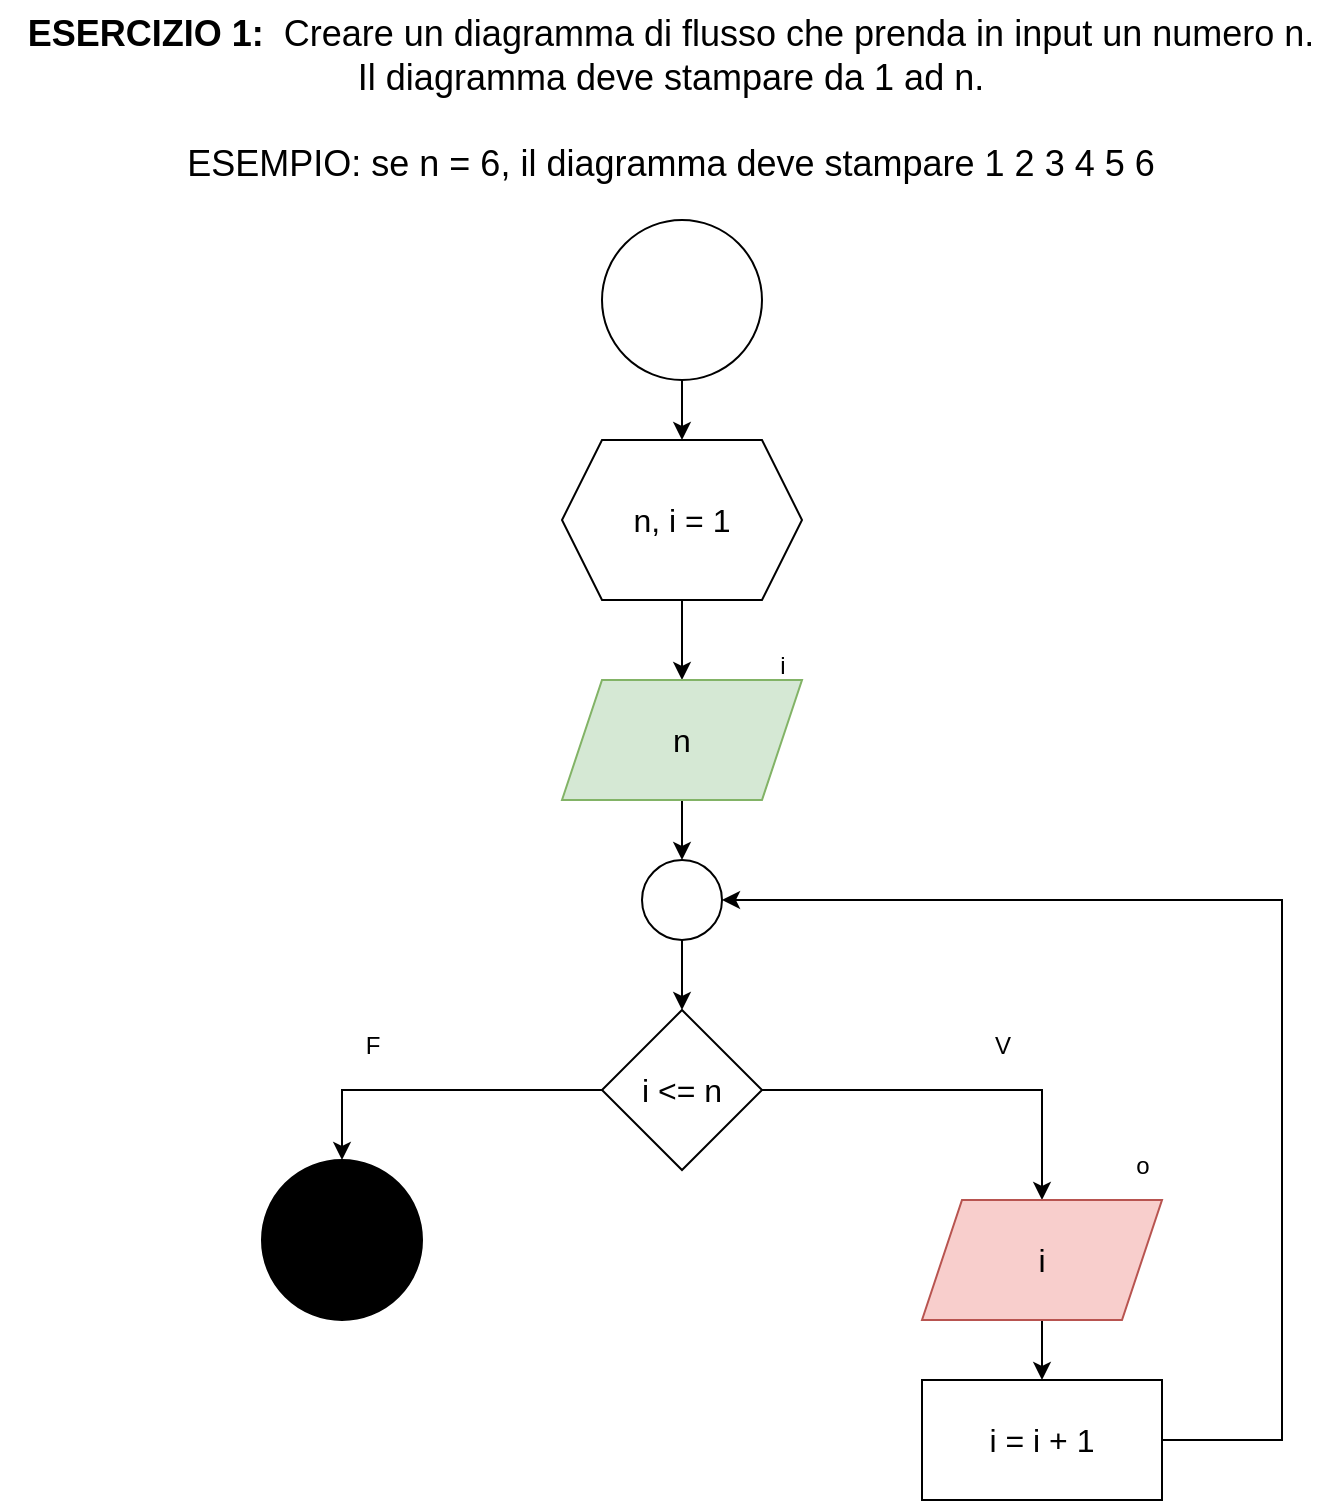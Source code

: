 <mxfile version="24.7.16">
  <diagram name="Pagina-1" id="rP5V3GOWl_0ykZ0Ec8_8">
    <mxGraphModel grid="1" page="1" gridSize="10" guides="1" tooltips="1" connect="1" arrows="1" fold="1" pageScale="1" pageWidth="827" pageHeight="1169" math="0" shadow="0">
      <root>
        <mxCell id="0" />
        <mxCell id="1" parent="0" />
        <mxCell id="BE9x4nKj3jdqap49u9oM-1" value="&lt;b style=&quot;font-size: 18px;&quot;&gt;ESERCIZIO 1: &lt;/b&gt;&amp;nbsp;Creare un diagramma di flusso che prenda in input un numero n.&lt;div style=&quot;font-size: 18px;&quot;&gt;Il diagramma deve stampare da 1 ad n.&lt;/div&gt;&lt;div style=&quot;font-size: 18px;&quot;&gt;&lt;br style=&quot;font-size: 18px;&quot;&gt;&lt;/div&gt;&lt;div style=&quot;font-size: 18px;&quot;&gt;ESEMPIO: se n = 6, il diagramma deve stampare 1 2 3 4 5 6&lt;/div&gt;" style="text;html=1;align=center;verticalAlign=middle;resizable=0;points=[];autosize=1;strokeColor=none;fillColor=none;fontSize=18;" vertex="1" parent="1">
          <mxGeometry x="79" y="80" width="670" height="100" as="geometry" />
        </mxCell>
        <mxCell id="vccIWTF9zoTVdiUtW3Sw-3" value="" style="edgeStyle=orthogonalEdgeStyle;rounded=0;orthogonalLoop=1;jettySize=auto;html=1;" edge="1" parent="1" source="vccIWTF9zoTVdiUtW3Sw-1" target="vccIWTF9zoTVdiUtW3Sw-2">
          <mxGeometry relative="1" as="geometry" />
        </mxCell>
        <mxCell id="vccIWTF9zoTVdiUtW3Sw-1" value="" style="ellipse;whiteSpace=wrap;html=1;aspect=fixed;" vertex="1" parent="1">
          <mxGeometry x="380" y="190" width="80" height="80" as="geometry" />
        </mxCell>
        <mxCell id="vccIWTF9zoTVdiUtW3Sw-9" value="" style="edgeStyle=orthogonalEdgeStyle;rounded=0;orthogonalLoop=1;jettySize=auto;html=1;" edge="1" parent="1" source="vccIWTF9zoTVdiUtW3Sw-2" target="vccIWTF9zoTVdiUtW3Sw-8">
          <mxGeometry relative="1" as="geometry" />
        </mxCell>
        <mxCell id="vccIWTF9zoTVdiUtW3Sw-2" value="&lt;font style=&quot;font-size: 16px;&quot;&gt;n, i = 1&lt;/font&gt;" style="shape=hexagon;perimeter=hexagonPerimeter2;whiteSpace=wrap;html=1;fixedSize=1;" vertex="1" parent="1">
          <mxGeometry x="360" y="300" width="120" height="80" as="geometry" />
        </mxCell>
        <mxCell id="vccIWTF9zoTVdiUtW3Sw-11" value="" style="edgeStyle=orthogonalEdgeStyle;rounded=0;orthogonalLoop=1;jettySize=auto;html=1;" edge="1" parent="1" source="vccIWTF9zoTVdiUtW3Sw-8" target="vccIWTF9zoTVdiUtW3Sw-10">
          <mxGeometry relative="1" as="geometry" />
        </mxCell>
        <mxCell id="vccIWTF9zoTVdiUtW3Sw-8" value="&lt;font style=&quot;font-size: 16px;&quot;&gt;n&lt;/font&gt;" style="shape=parallelogram;perimeter=parallelogramPerimeter;whiteSpace=wrap;html=1;fixedSize=1;fillColor=#d5e8d4;strokeColor=#82b366;" vertex="1" parent="1">
          <mxGeometry x="360" y="420" width="120" height="60" as="geometry" />
        </mxCell>
        <mxCell id="vccIWTF9zoTVdiUtW3Sw-13" value="" style="edgeStyle=orthogonalEdgeStyle;rounded=0;orthogonalLoop=1;jettySize=auto;html=1;" edge="1" parent="1" source="vccIWTF9zoTVdiUtW3Sw-10" target="vccIWTF9zoTVdiUtW3Sw-12">
          <mxGeometry relative="1" as="geometry" />
        </mxCell>
        <mxCell id="vccIWTF9zoTVdiUtW3Sw-10" value="" style="ellipse;whiteSpace=wrap;html=1;" vertex="1" parent="1">
          <mxGeometry x="400" y="510" width="40" height="40" as="geometry" />
        </mxCell>
        <mxCell id="vccIWTF9zoTVdiUtW3Sw-15" value="" style="edgeStyle=orthogonalEdgeStyle;rounded=0;orthogonalLoop=1;jettySize=auto;html=1;" edge="1" parent="1" source="vccIWTF9zoTVdiUtW3Sw-12" target="vccIWTF9zoTVdiUtW3Sw-14">
          <mxGeometry relative="1" as="geometry" />
        </mxCell>
        <mxCell id="vccIWTF9zoTVdiUtW3Sw-23" value="" style="edgeStyle=orthogonalEdgeStyle;rounded=0;orthogonalLoop=1;jettySize=auto;html=1;" edge="1" parent="1" source="vccIWTF9zoTVdiUtW3Sw-12" target="vccIWTF9zoTVdiUtW3Sw-22">
          <mxGeometry relative="1" as="geometry">
            <Array as="points">
              <mxPoint x="250" y="625" />
            </Array>
          </mxGeometry>
        </mxCell>
        <mxCell id="vccIWTF9zoTVdiUtW3Sw-12" value="i &amp;lt;= n" style="rhombus;whiteSpace=wrap;html=1;fontSize=16;" vertex="1" parent="1">
          <mxGeometry x="380" y="585" width="80" height="80" as="geometry" />
        </mxCell>
        <mxCell id="vccIWTF9zoTVdiUtW3Sw-20" value="" style="edgeStyle=orthogonalEdgeStyle;rounded=0;orthogonalLoop=1;jettySize=auto;html=1;" edge="1" parent="1" source="vccIWTF9zoTVdiUtW3Sw-14" target="vccIWTF9zoTVdiUtW3Sw-19">
          <mxGeometry relative="1" as="geometry" />
        </mxCell>
        <mxCell id="vccIWTF9zoTVdiUtW3Sw-14" value="i" style="shape=parallelogram;perimeter=parallelogramPerimeter;whiteSpace=wrap;html=1;fixedSize=1;fontSize=16;fillColor=#f8cecc;strokeColor=#b85450;" vertex="1" parent="1">
          <mxGeometry x="540" y="680" width="120" height="60" as="geometry" />
        </mxCell>
        <mxCell id="vccIWTF9zoTVdiUtW3Sw-16" value="V" style="text;html=1;align=center;verticalAlign=middle;resizable=0;points=[];autosize=1;strokeColor=none;fillColor=none;" vertex="1" parent="1">
          <mxGeometry x="565" y="588" width="30" height="30" as="geometry" />
        </mxCell>
        <mxCell id="vccIWTF9zoTVdiUtW3Sw-17" value="o" style="text;html=1;align=center;verticalAlign=middle;resizable=0;points=[];autosize=1;strokeColor=none;fillColor=none;" vertex="1" parent="1">
          <mxGeometry x="635" y="648" width="30" height="30" as="geometry" />
        </mxCell>
        <mxCell id="vccIWTF9zoTVdiUtW3Sw-18" value="i" style="text;html=1;align=center;verticalAlign=middle;resizable=0;points=[];autosize=1;strokeColor=none;fillColor=none;" vertex="1" parent="1">
          <mxGeometry x="455" y="398" width="30" height="30" as="geometry" />
        </mxCell>
        <mxCell id="vccIWTF9zoTVdiUtW3Sw-21" style="edgeStyle=orthogonalEdgeStyle;rounded=0;orthogonalLoop=1;jettySize=auto;html=1;entryX=1;entryY=0.5;entryDx=0;entryDy=0;" edge="1" parent="1" source="vccIWTF9zoTVdiUtW3Sw-19" target="vccIWTF9zoTVdiUtW3Sw-10">
          <mxGeometry relative="1" as="geometry">
            <Array as="points">
              <mxPoint x="720" y="800" />
              <mxPoint x="720" y="530" />
            </Array>
          </mxGeometry>
        </mxCell>
        <mxCell id="vccIWTF9zoTVdiUtW3Sw-19" value="i = i + 1" style="whiteSpace=wrap;html=1;fontSize=16;" vertex="1" parent="1">
          <mxGeometry x="540" y="770" width="120" height="60" as="geometry" />
        </mxCell>
        <mxCell id="vccIWTF9zoTVdiUtW3Sw-22" value="" style="ellipse;whiteSpace=wrap;html=1;fontSize=16;fillColor=#000000;" vertex="1" parent="1">
          <mxGeometry x="210" y="660" width="80" height="80" as="geometry" />
        </mxCell>
        <mxCell id="vccIWTF9zoTVdiUtW3Sw-24" value="F" style="text;html=1;align=center;verticalAlign=middle;resizable=0;points=[];autosize=1;strokeColor=none;fillColor=none;" vertex="1" parent="1">
          <mxGeometry x="250" y="588" width="30" height="30" as="geometry" />
        </mxCell>
      </root>
    </mxGraphModel>
  </diagram>
</mxfile>
